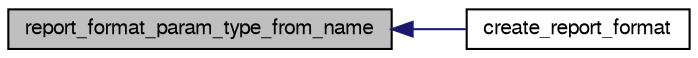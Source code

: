 digraph G
{
  bgcolor="transparent";
  edge [fontname="FreeSans",fontsize="10",labelfontname="FreeSans",labelfontsize="10"];
  node [fontname="FreeSans",fontsize="10",shape=record];
  rankdir=LR;
  Node1 [label="report_format_param_type_from_name",height=0.2,width=0.4,color="black", fillcolor="grey75", style="filled" fontcolor="black"];
  Node1 -> Node2 [dir=back,color="midnightblue",fontsize="10",style="solid",fontname="FreeSans"];
  Node2 [label="create_report_format",height=0.2,width=0.4,color="black",URL="$manage__sql_8c.html#a2b5d800afca155f39257dcfc4315903c",tooltip="Create a report format."];
}
